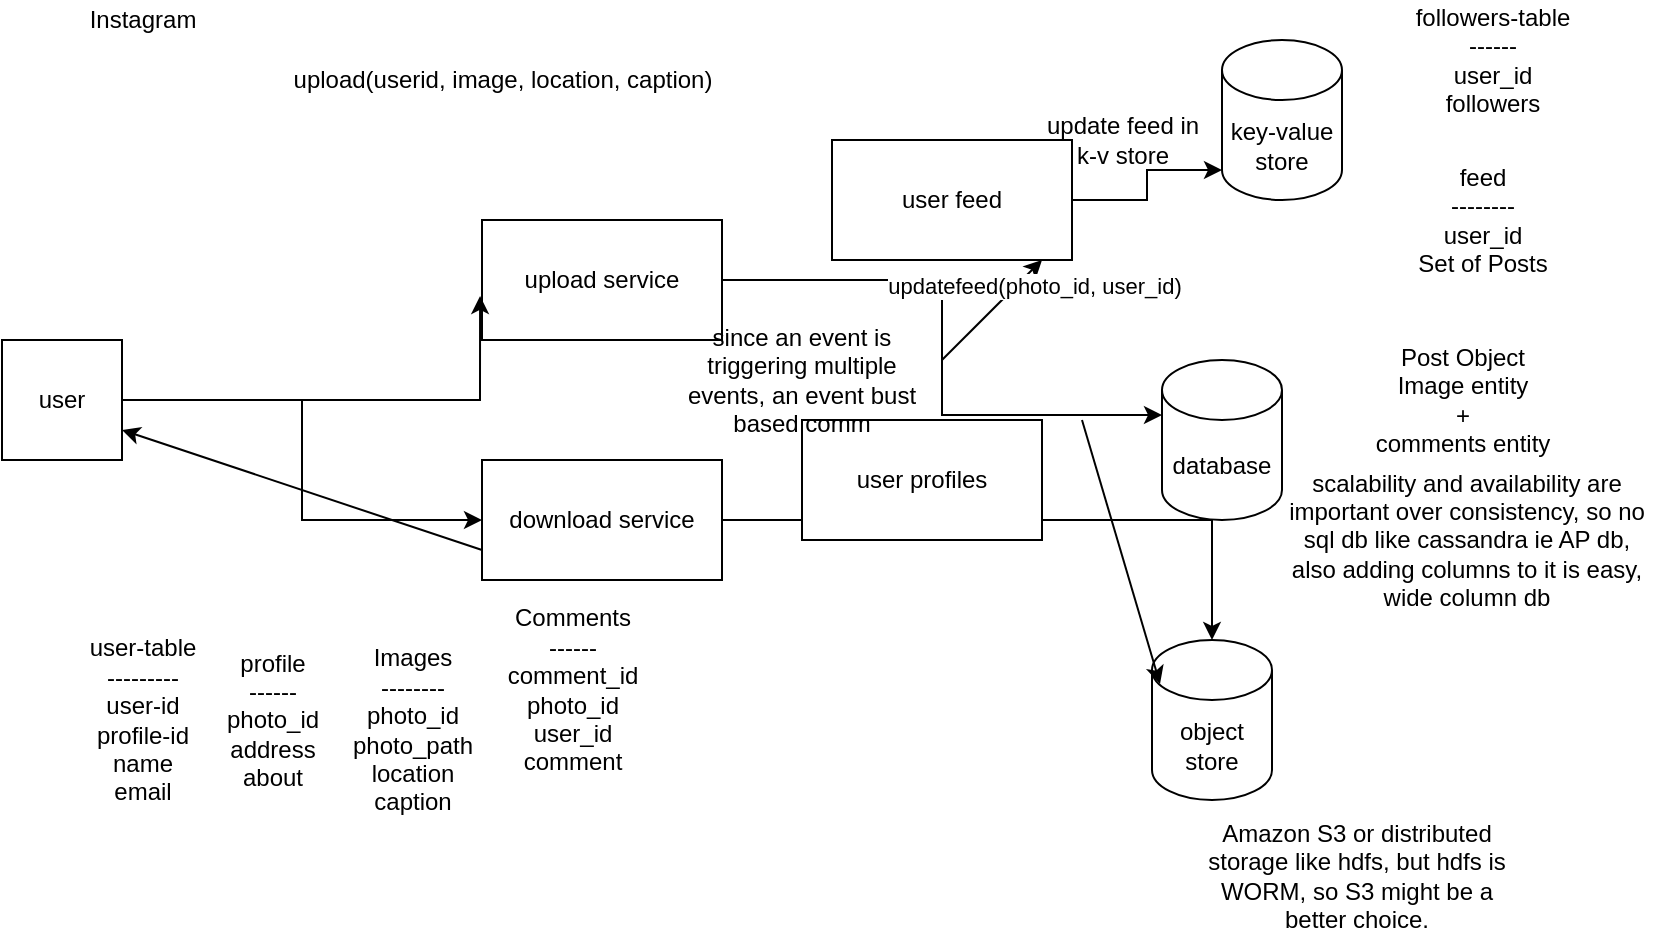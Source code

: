<mxfile version="14.6.13" type="github"><diagram id="KcupaVHysGsWyduOcVcJ" name="Page-1"><mxGraphModel dx="946" dy="614" grid="1" gridSize="10" guides="1" tooltips="1" connect="1" arrows="1" fold="1" page="1" pageScale="1" pageWidth="850" pageHeight="1100" math="0" shadow="0"><root><mxCell id="0"/><mxCell id="1" parent="0"/><mxCell id="UuqNN8iuPjTL1F8aYsG6-1" value="Instagram&lt;br&gt;" style="text;html=1;align=center;verticalAlign=middle;resizable=0;points=[];autosize=1;strokeColor=none;" vertex="1" parent="1"><mxGeometry x="45" y="20" width="70" height="20" as="geometry"/></mxCell><mxCell id="UuqNN8iuPjTL1F8aYsG6-21" style="edgeStyle=orthogonalEdgeStyle;rounded=0;orthogonalLoop=1;jettySize=auto;html=1;entryX=0;entryY=0;entryDx=0;entryDy=27.5;entryPerimeter=0;" edge="1" parent="1" source="UuqNN8iuPjTL1F8aYsG6-2" target="UuqNN8iuPjTL1F8aYsG6-4"><mxGeometry relative="1" as="geometry"/></mxCell><mxCell id="UuqNN8iuPjTL1F8aYsG6-2" value="upload service" style="rounded=0;whiteSpace=wrap;html=1;" vertex="1" parent="1"><mxGeometry x="250" y="130" width="120" height="60" as="geometry"/></mxCell><mxCell id="UuqNN8iuPjTL1F8aYsG6-32" style="edgeStyle=orthogonalEdgeStyle;rounded=0;orthogonalLoop=1;jettySize=auto;html=1;exitX=1;exitY=0.5;exitDx=0;exitDy=0;" edge="1" parent="1" source="UuqNN8iuPjTL1F8aYsG6-3" target="UuqNN8iuPjTL1F8aYsG6-6"><mxGeometry relative="1" as="geometry"/></mxCell><mxCell id="UuqNN8iuPjTL1F8aYsG6-3" value="download service" style="rounded=0;whiteSpace=wrap;html=1;" vertex="1" parent="1"><mxGeometry x="250" y="250" width="120" height="60" as="geometry"/></mxCell><mxCell id="UuqNN8iuPjTL1F8aYsG6-4" value="database" style="shape=cylinder3;whiteSpace=wrap;html=1;boundedLbl=1;backgroundOutline=1;size=15;" vertex="1" parent="1"><mxGeometry x="590" y="200" width="60" height="80" as="geometry"/></mxCell><mxCell id="UuqNN8iuPjTL1F8aYsG6-25" style="edgeStyle=orthogonalEdgeStyle;rounded=0;orthogonalLoop=1;jettySize=auto;html=1;entryX=0;entryY=1;entryDx=0;entryDy=-15;entryPerimeter=0;" edge="1" parent="1" source="UuqNN8iuPjTL1F8aYsG6-5" target="UuqNN8iuPjTL1F8aYsG6-18"><mxGeometry relative="1" as="geometry"/></mxCell><mxCell id="UuqNN8iuPjTL1F8aYsG6-5" value="user feed" style="rounded=0;whiteSpace=wrap;html=1;" vertex="1" parent="1"><mxGeometry x="425" y="90" width="120" height="60" as="geometry"/></mxCell><mxCell id="UuqNN8iuPjTL1F8aYsG6-6" value="object store" style="shape=cylinder3;whiteSpace=wrap;html=1;boundedLbl=1;backgroundOutline=1;size=15;" vertex="1" parent="1"><mxGeometry x="585" y="340" width="60" height="80" as="geometry"/></mxCell><mxCell id="UuqNN8iuPjTL1F8aYsG6-16" style="edgeStyle=orthogonalEdgeStyle;rounded=0;orthogonalLoop=1;jettySize=auto;html=1;entryX=-0.008;entryY=0.633;entryDx=0;entryDy=0;entryPerimeter=0;" edge="1" parent="1" source="UuqNN8iuPjTL1F8aYsG6-7" target="UuqNN8iuPjTL1F8aYsG6-2"><mxGeometry relative="1" as="geometry"><Array as="points"><mxPoint x="249" y="220"/></Array></mxGeometry></mxCell><mxCell id="UuqNN8iuPjTL1F8aYsG6-31" style="edgeStyle=orthogonalEdgeStyle;rounded=0;orthogonalLoop=1;jettySize=auto;html=1;exitX=1;exitY=0.5;exitDx=0;exitDy=0;" edge="1" parent="1" source="UuqNN8iuPjTL1F8aYsG6-7" target="UuqNN8iuPjTL1F8aYsG6-3"><mxGeometry relative="1" as="geometry"/></mxCell><mxCell id="UuqNN8iuPjTL1F8aYsG6-7" value="user" style="rounded=0;whiteSpace=wrap;html=1;" vertex="1" parent="1"><mxGeometry x="10" y="190" width="60" height="60" as="geometry"/></mxCell><mxCell id="UuqNN8iuPjTL1F8aYsG6-8" value="upload(userid, image, location, caption)" style="text;html=1;align=center;verticalAlign=middle;resizable=0;points=[];autosize=1;strokeColor=none;" vertex="1" parent="1"><mxGeometry x="150" y="50" width="220" height="20" as="geometry"/></mxCell><mxCell id="UuqNN8iuPjTL1F8aYsG6-11" value="user profiles" style="rounded=0;whiteSpace=wrap;html=1;" vertex="1" parent="1"><mxGeometry x="410" y="230" width="120" height="60" as="geometry"/></mxCell><mxCell id="UuqNN8iuPjTL1F8aYsG6-12" value="user-table&lt;br&gt;---------&lt;br&gt;user-id&lt;br&gt;profile-id&lt;br&gt;name&lt;br&gt;email" style="text;html=1;align=center;verticalAlign=middle;resizable=0;points=[];autosize=1;strokeColor=none;" vertex="1" parent="1"><mxGeometry x="45" y="335" width="70" height="90" as="geometry"/></mxCell><mxCell id="UuqNN8iuPjTL1F8aYsG6-13" value="profile&lt;br&gt;------&lt;br&gt;photo_id&lt;br&gt;address&lt;br&gt;about" style="text;html=1;align=center;verticalAlign=middle;resizable=0;points=[];autosize=1;strokeColor=none;" vertex="1" parent="1"><mxGeometry x="115" y="340" width="60" height="80" as="geometry"/></mxCell><mxCell id="UuqNN8iuPjTL1F8aYsG6-14" value="Images&lt;br&gt;--------&lt;br&gt;photo_id&lt;br&gt;photo_path&lt;br&gt;location&lt;br&gt;caption" style="text;html=1;align=center;verticalAlign=middle;resizable=0;points=[];autosize=1;strokeColor=none;" vertex="1" parent="1"><mxGeometry x="175" y="340" width="80" height="90" as="geometry"/></mxCell><mxCell id="UuqNN8iuPjTL1F8aYsG6-15" value="Comments&lt;br&gt;------&lt;br&gt;comment_id&lt;br&gt;photo_id&lt;br&gt;user_id&lt;br&gt;comment" style="text;html=1;align=center;verticalAlign=middle;resizable=0;points=[];autosize=1;strokeColor=none;" vertex="1" parent="1"><mxGeometry x="255" y="320" width="80" height="90" as="geometry"/></mxCell><mxCell id="UuqNN8iuPjTL1F8aYsG6-17" value="followers-table&lt;br&gt;------&lt;br&gt;user_id&lt;br&gt;followers" style="text;html=1;align=center;verticalAlign=middle;resizable=0;points=[];autosize=1;strokeColor=none;" vertex="1" parent="1"><mxGeometry x="710" y="20" width="90" height="60" as="geometry"/></mxCell><mxCell id="UuqNN8iuPjTL1F8aYsG6-18" value="key-value store" style="shape=cylinder3;whiteSpace=wrap;html=1;boundedLbl=1;backgroundOutline=1;size=15;" vertex="1" parent="1"><mxGeometry x="620" y="40" width="60" height="80" as="geometry"/></mxCell><mxCell id="UuqNN8iuPjTL1F8aYsG6-19" value="feed&lt;br&gt;--------&lt;br&gt;user_id&lt;br&gt;Set of Posts" style="text;html=1;align=center;verticalAlign=middle;resizable=0;points=[];autosize=1;strokeColor=none;" vertex="1" parent="1"><mxGeometry x="710" y="100" width="80" height="60" as="geometry"/></mxCell><mxCell id="UuqNN8iuPjTL1F8aYsG6-20" value="Post Object&lt;br&gt;Image entity&lt;br&gt;+&lt;br&gt;comments entity" style="text;html=1;align=center;verticalAlign=middle;resizable=0;points=[];autosize=1;strokeColor=none;" vertex="1" parent="1"><mxGeometry x="690" y="190" width="100" height="60" as="geometry"/></mxCell><mxCell id="UuqNN8iuPjTL1F8aYsG6-22" value="" style="endArrow=classic;html=1;entryX=0.067;entryY=0.275;entryDx=0;entryDy=0;entryPerimeter=0;" edge="1" parent="1" target="UuqNN8iuPjTL1F8aYsG6-6"><mxGeometry width="50" height="50" relative="1" as="geometry"><mxPoint x="550" y="230" as="sourcePoint"/><mxPoint x="595" y="290" as="targetPoint"/></mxGeometry></mxCell><mxCell id="UuqNN8iuPjTL1F8aYsG6-23" value="" style="endArrow=classic;html=1;" edge="1" parent="1"><mxGeometry width="50" height="50" relative="1" as="geometry"><mxPoint x="480" y="200" as="sourcePoint"/><mxPoint x="530" y="150" as="targetPoint"/></mxGeometry></mxCell><mxCell id="UuqNN8iuPjTL1F8aYsG6-24" value="updatefeed(photo_id, user_id)&lt;br&gt;" style="edgeLabel;html=1;align=center;verticalAlign=middle;resizable=0;points=[];" vertex="1" connectable="0" parent="UuqNN8iuPjTL1F8aYsG6-23"><mxGeometry x="0.66" y="-6" relative="1" as="geometry"><mxPoint as="offset"/></mxGeometry></mxCell><mxCell id="UuqNN8iuPjTL1F8aYsG6-26" value="update feed in&lt;br&gt;k-v store" style="text;html=1;align=center;verticalAlign=middle;resizable=0;points=[];autosize=1;strokeColor=none;" vertex="1" parent="1"><mxGeometry x="525" y="75" width="90" height="30" as="geometry"/></mxCell><mxCell id="UuqNN8iuPjTL1F8aYsG6-28" value="scalability and availability are important over consistency, so no sql db like cassandra ie AP db, also adding columns to it is easy, wide column db" style="text;html=1;strokeColor=none;fillColor=none;align=center;verticalAlign=middle;whiteSpace=wrap;rounded=0;" vertex="1" parent="1"><mxGeometry x="650" y="260" width="185" height="60" as="geometry"/></mxCell><mxCell id="UuqNN8iuPjTL1F8aYsG6-30" value="Amazon S3 or distributed storage like hdfs, but hdfs is WORM, so S3 might be a better choice." style="text;html=1;strokeColor=none;fillColor=none;align=center;verticalAlign=middle;whiteSpace=wrap;rounded=0;" vertex="1" parent="1"><mxGeometry x="605" y="425" width="165" height="65" as="geometry"/></mxCell><mxCell id="UuqNN8iuPjTL1F8aYsG6-33" value="" style="endArrow=classic;html=1;entryX=1;entryY=0.75;entryDx=0;entryDy=0;exitX=0;exitY=0.75;exitDx=0;exitDy=0;" edge="1" parent="1" source="UuqNN8iuPjTL1F8aYsG6-3" target="UuqNN8iuPjTL1F8aYsG6-7"><mxGeometry width="50" height="50" relative="1" as="geometry"><mxPoint x="205" y="290" as="sourcePoint"/><mxPoint x="140" y="290" as="targetPoint"/></mxGeometry></mxCell><mxCell id="UuqNN8iuPjTL1F8aYsG6-35" value="since an event is triggering multiple events, an event bust based comm" style="text;html=1;strokeColor=none;fillColor=none;align=center;verticalAlign=middle;whiteSpace=wrap;rounded=0;" vertex="1" parent="1"><mxGeometry x="350" y="190" width="120" height="40" as="geometry"/></mxCell></root></mxGraphModel></diagram></mxfile>
